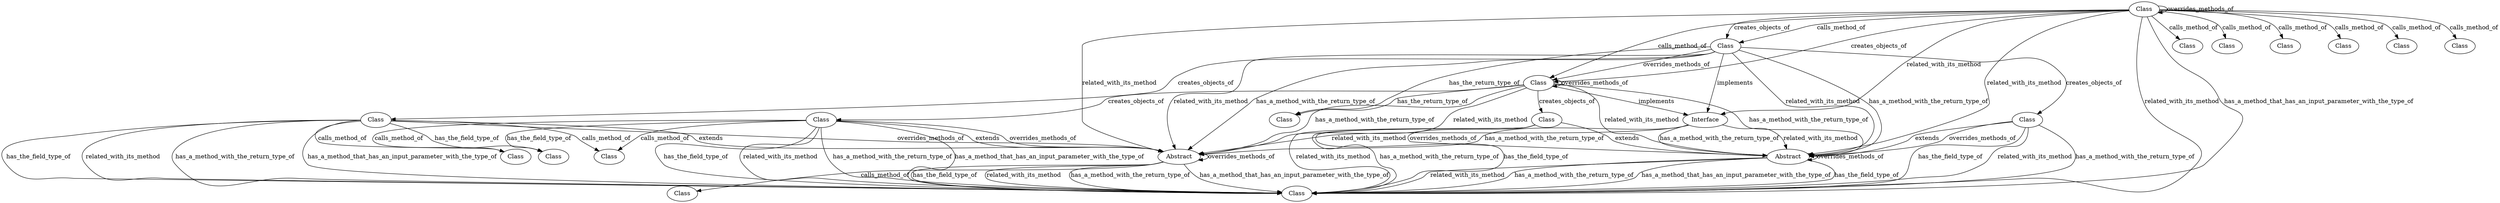 // Subdue 5.2.2 graph in dot format

digraph SubdueGraph {
  1 [label="Abstract",color=black,fontcolor=black];
  2 [label="Class",color=black,fontcolor=black];
  3 [label="Class",color=black,fontcolor=black];
  4 [label="Class",color=black,fontcolor=black];
  5 [label="Class",color=black,fontcolor=black];
  6 [label="Abstract",color=black,fontcolor=black];
  7 [label="Class",color=black,fontcolor=black];
  8 [label="Class",color=black,fontcolor=black];
  9 [label="Interface",color=black,fontcolor=black];
  10 [label="Class",color=black,fontcolor=black];
  11 [label="Class",color=black,fontcolor=black];
  12 [label="Class",color=black,fontcolor=black];
  13 [label="Class",color=black,fontcolor=black];
  14 [label="Class",color=black,fontcolor=black];
  15 [label="Class",color=black,fontcolor=black];
  16 [label="Class",color=black,fontcolor=black];
  17 [label="Class",color=black,fontcolor=black];
  18 [label="Class",color=black,fontcolor=black];
  19 [label="Class",color=black,fontcolor=black];
  20 [label="Class",color=black,fontcolor=black];
  21 [label="Class",color=black,fontcolor=black];
  22 [label="Class",color=black,fontcolor=black];
  2 -> 1 [label="extends",color=black,fontcolor=black];
  3 -> 9 [label="implements",color=black,fontcolor=black];
  5 -> 9 [label="implements",color=black,fontcolor=black];
  7 -> 6 [label="extends",color=black,fontcolor=black];
  8 -> 6 [label="extends",color=black,fontcolor=black];
  10 -> 1 [label="extends",color=black,fontcolor=black];
  1 -> 11 [label="has_the_field_type_of",color=black,fontcolor=black];
  1 -> 11 [label="related_with_its_method",color=black,fontcolor=black];
  1 -> 11 [label="has_a_method_with_the_return_type_of",color=black,fontcolor=black];
  1 -> 1 [label="overrides_methods_of",color=black,fontcolor=black];
  1 -> 11 [label="has_a_method_that_has_an_input_parameter_with_the_type_of",color=black,fontcolor=black];
  1 -> 12 [label="calls_method_of",color=black,fontcolor=black];
  2 -> 11 [label="has_the_field_type_of",color=black,fontcolor=black];
  2 -> 13 [label="has_the_field_type_of",color=black,fontcolor=black];
  2 -> 11 [label="related_with_its_method",color=black,fontcolor=black];
  2 -> 11 [label="has_a_method_with_the_return_type_of",color=black,fontcolor=black];
  2 -> 1 [label="overrides_methods_of",color=black,fontcolor=black];
  2 -> 11 [label="has_a_method_that_has_an_input_parameter_with_the_type_of",color=black,fontcolor=black];
  2 -> 14 [label="calls_method_of",color=black,fontcolor=black];
  2 -> 15 [label="calls_method_of",color=black,fontcolor=black];
  3 -> 16 [label="has_the_return_type_of",color=black,fontcolor=black];
  3 -> 6 [label="related_with_its_method",color=black,fontcolor=black];
  3 -> 6 [label="has_a_method_with_the_return_type_of",color=black,fontcolor=black];
  3 -> 3 [label="overrides_methods_of",color=black,fontcolor=black];
  3 -> 8 [label="creates_objects_of",color=black,fontcolor=black];
  3 -> 1 [label="related_with_its_method",color=black,fontcolor=black];
  3 -> 1 [label="has_a_method_with_the_return_type_of",color=black,fontcolor=black];
  3 -> 2 [label="creates_objects_of",color=black,fontcolor=black];
  4 -> 4 [label="overrides_methods_of",color=black,fontcolor=black];
  4 -> 11 [label="related_with_its_method",color=black,fontcolor=black];
  4 -> 11 [label="has_a_method_that_has_an_input_parameter_with_the_type_of",color=black,fontcolor=black];
  4 -> 9 [label="related_with_its_method",color=black,fontcolor=black];
  4 -> 5 [label="creates_objects_of",color=black,fontcolor=black];
  4 -> 6 [label="related_with_its_method",color=black,fontcolor=black];
  4 -> 17 [label="calls_method_of",color=black,fontcolor=black];
  4 -> 5 [label="calls_method_of",color=black,fontcolor=black];
  4 -> 1 [label="related_with_its_method",color=black,fontcolor=black];
  4 -> 18 [label="calls_method_of",color=black,fontcolor=black];
  4 -> 19 [label="calls_method_of",color=black,fontcolor=black];
  4 -> 3 [label="creates_objects_of",color=black,fontcolor=black];
  4 -> 20 [label="calls_method_of",color=black,fontcolor=black];
  4 -> 3 [label="calls_method_of",color=black,fontcolor=black];
  4 -> 21 [label="calls_method_of",color=black,fontcolor=black];
  4 -> 22 [label="calls_method_of",color=black,fontcolor=black];
  5 -> 16 [label="has_the_return_type_of",color=black,fontcolor=black];
  5 -> 6 [label="related_with_its_method",color=black,fontcolor=black];
  5 -> 6 [label="has_a_method_with_the_return_type_of",color=black,fontcolor=black];
  5 -> 3 [label="overrides_methods_of",color=black,fontcolor=black];
  5 -> 7 [label="creates_objects_of",color=black,fontcolor=black];
  5 -> 1 [label="related_with_its_method",color=black,fontcolor=black];
  5 -> 1 [label="has_a_method_with_the_return_type_of",color=black,fontcolor=black];
  5 -> 10 [label="creates_objects_of",color=black,fontcolor=black];
  6 -> 11 [label="has_the_field_type_of",color=black,fontcolor=black];
  6 -> 11 [label="related_with_its_method",color=black,fontcolor=black];
  6 -> 11 [label="has_a_method_with_the_return_type_of",color=black,fontcolor=black];
  6 -> 6 [label="overrides_methods_of",color=black,fontcolor=black];
  6 -> 11 [label="has_a_method_that_has_an_input_parameter_with_the_type_of",color=black,fontcolor=black];
  7 -> 11 [label="has_the_field_type_of",color=black,fontcolor=black];
  7 -> 11 [label="related_with_its_method",color=black,fontcolor=black];
  7 -> 11 [label="has_a_method_with_the_return_type_of",color=black,fontcolor=black];
  7 -> 6 [label="overrides_methods_of",color=black,fontcolor=black];
  8 -> 11 [label="has_the_field_type_of",color=black,fontcolor=black];
  8 -> 11 [label="related_with_its_method",color=black,fontcolor=black];
  8 -> 11 [label="has_a_method_with_the_return_type_of",color=black,fontcolor=black];
  8 -> 6 [label="overrides_methods_of",color=black,fontcolor=black];
  9 -> 6 [label="has_a_method_with_the_return_type_of",color=black,fontcolor=black];
  9 -> 6 [label="related_with_its_method",color=black,fontcolor=black];
  9 -> 1 [label="has_a_method_with_the_return_type_of",color=black,fontcolor=black];
  9 -> 1 [label="related_with_its_method",color=black,fontcolor=black];
  10 -> 11 [label="has_the_field_type_of",color=black,fontcolor=black];
  10 -> 13 [label="has_the_field_type_of",color=black,fontcolor=black];
  10 -> 11 [label="related_with_its_method",color=black,fontcolor=black];
  10 -> 11 [label="has_a_method_with_the_return_type_of",color=black,fontcolor=black];
  10 -> 1 [label="overrides_methods_of",color=black,fontcolor=black];
  10 -> 11 [label="has_a_method_that_has_an_input_parameter_with_the_type_of",color=black,fontcolor=black];
  10 -> 14 [label="calls_method_of",color=black,fontcolor=black];
  10 -> 15 [label="calls_method_of",color=black,fontcolor=black];
}
